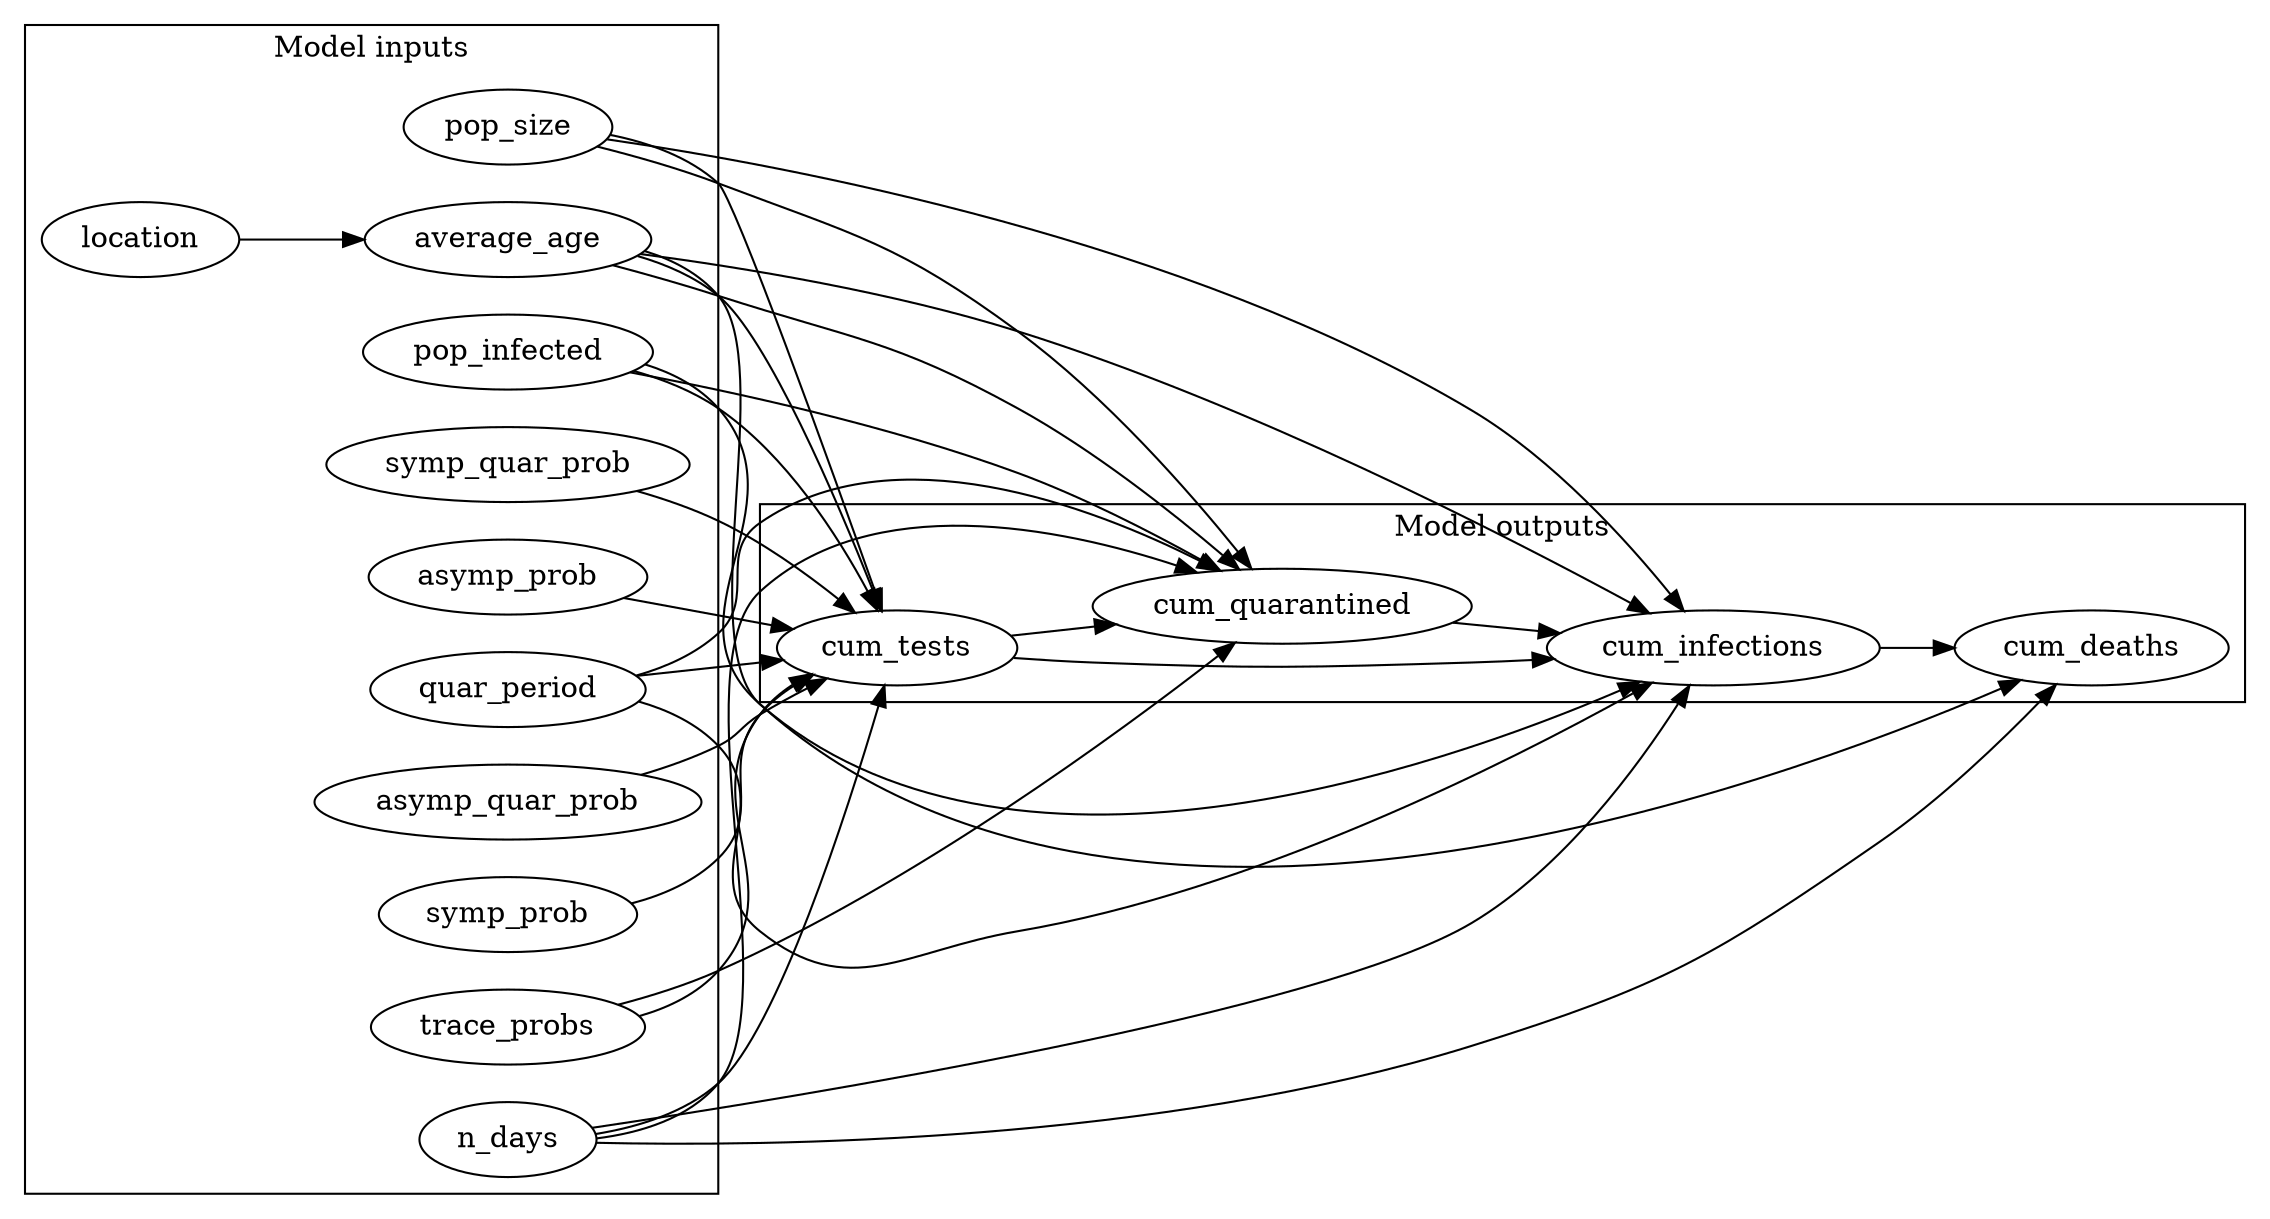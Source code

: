 digraph "" {
	graph [newrank=True,
		rankdir=LR
	];
	subgraph cluster_outputs {
		graph [label="Model outputs"];
		cum_tests;
		cum_deaths;
		cum_infections;
		cum_quarantined;
	}
	subgraph cluster_inputs {
		graph [label="Model inputs"];
		trace_probs;
		asymp_prob;
		quar_period;
		asymp_quar_prob;
		location;
		pop_infected;
		symp_quar_prob;
		n_days;
		average_age;
		pop_size;
		symp_prob;
	}
	trace_probs -> cum_tests;
	trace_probs -> cum_quarantined;
	asymp_prob -> cum_tests;
	quar_period -> cum_tests;
	quar_period -> cum_infections;
	quar_period -> cum_quarantined;
	asymp_quar_prob -> cum_tests;
	location -> average_age;
	pop_infected -> cum_tests;
	pop_infected -> cum_infections;
	pop_infected -> cum_quarantined;
	symp_quar_prob -> cum_tests;
	n_days -> cum_tests;
	n_days -> cum_deaths;
	n_days -> cum_infections;
	n_days -> cum_quarantined;
	average_age -> cum_tests;
	average_age -> cum_deaths;
	average_age -> cum_infections;
	average_age -> cum_quarantined;
	pop_size -> cum_tests;
	pop_size -> cum_infections;
	pop_size -> cum_quarantined;
	symp_prob -> cum_tests;
	cum_tests -> cum_infections;
	cum_tests -> cum_quarantined;
	cum_infections -> cum_deaths;
	cum_quarantined -> cum_infections;
}
